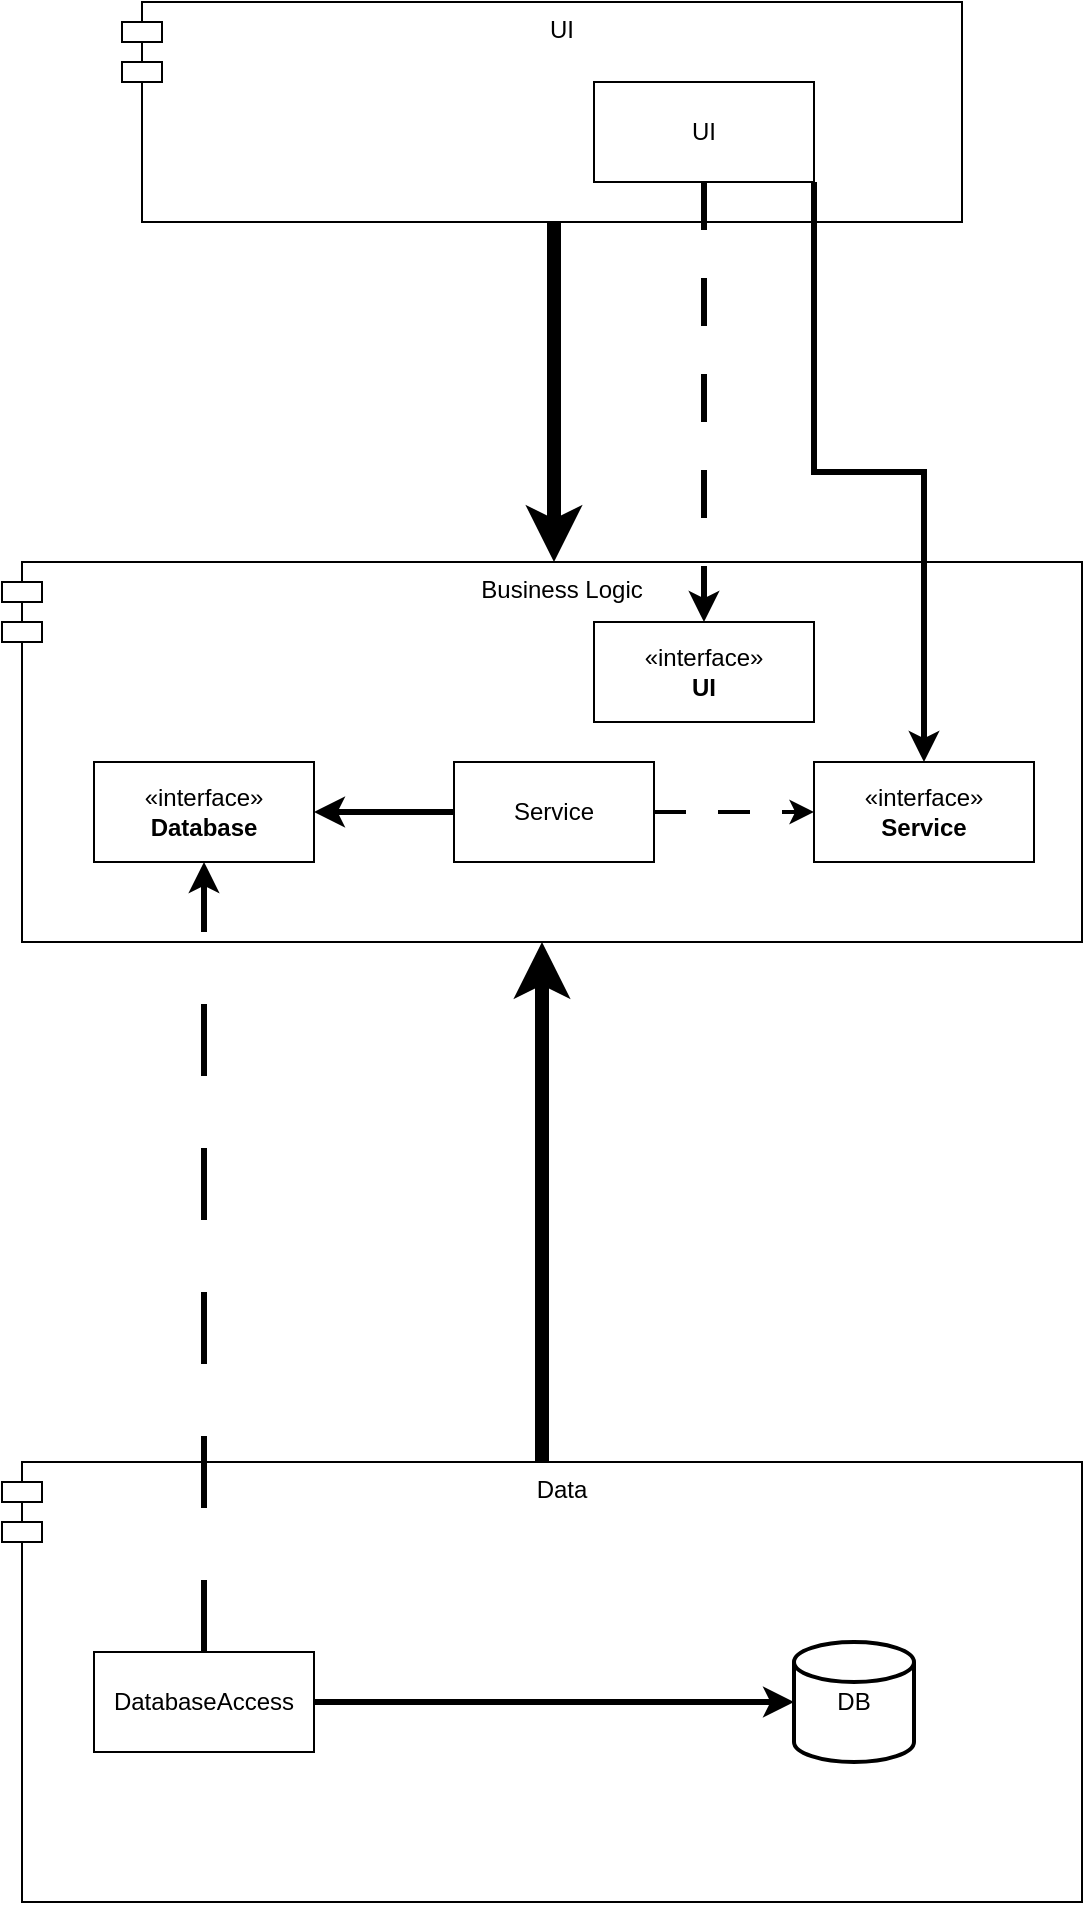 <mxfile version="24.2.2" type="device">
  <diagram name="1 oldal" id="MYUO55xcq4zvLgNOJu1v">
    <mxGraphModel dx="2074" dy="1187" grid="1" gridSize="10" guides="1" tooltips="1" connect="1" arrows="1" fold="1" page="1" pageScale="1" pageWidth="827" pageHeight="1169" math="0" shadow="0">
      <root>
        <mxCell id="0" />
        <mxCell id="1" parent="0" />
        <mxCell id="wBleVpsHRwy3BkGDFO7Y-3" style="edgeStyle=orthogonalEdgeStyle;rounded=0;orthogonalLoop=1;jettySize=auto;html=1;strokeWidth=7;" edge="1" parent="1">
          <mxGeometry relative="1" as="geometry">
            <mxPoint x="426" y="180" as="sourcePoint" />
            <mxPoint x="420" y="370" as="targetPoint" />
            <Array as="points">
              <mxPoint x="420" y="180" />
            </Array>
          </mxGeometry>
        </mxCell>
        <mxCell id="wBleVpsHRwy3BkGDFO7Y-1" value="UI" style="shape=module;align=left;spacingLeft=20;align=center;verticalAlign=top;whiteSpace=wrap;html=1;" vertex="1" parent="1">
          <mxGeometry x="204" y="90" width="420" height="110" as="geometry" />
        </mxCell>
        <mxCell id="wBleVpsHRwy3BkGDFO7Y-2" value="Business Logic" style="shape=module;align=left;spacingLeft=20;align=center;verticalAlign=top;whiteSpace=wrap;html=1;" vertex="1" parent="1">
          <mxGeometry x="144" y="370" width="540" height="190" as="geometry" />
        </mxCell>
        <mxCell id="wBleVpsHRwy3BkGDFO7Y-4" value="Data" style="shape=module;align=left;spacingLeft=20;align=center;verticalAlign=top;whiteSpace=wrap;html=1;" vertex="1" parent="1">
          <mxGeometry x="144" y="820" width="540" height="220" as="geometry" />
        </mxCell>
        <mxCell id="wBleVpsHRwy3BkGDFO7Y-5" style="edgeStyle=orthogonalEdgeStyle;rounded=0;orthogonalLoop=1;jettySize=auto;html=1;entryX=0.5;entryY=1;entryDx=0;entryDy=0;strokeWidth=7;exitX=0.5;exitY=0;exitDx=0;exitDy=0;" edge="1" parent="1" source="wBleVpsHRwy3BkGDFO7Y-4" target="wBleVpsHRwy3BkGDFO7Y-2">
          <mxGeometry relative="1" as="geometry">
            <mxPoint x="470" y="670" as="sourcePoint" />
            <Array as="points">
              <mxPoint x="414" y="790" />
              <mxPoint x="414" y="790" />
            </Array>
          </mxGeometry>
        </mxCell>
        <mxCell id="wBleVpsHRwy3BkGDFO7Y-10" style="edgeStyle=orthogonalEdgeStyle;rounded=0;orthogonalLoop=1;jettySize=auto;html=1;strokeWidth=3;" edge="1" parent="1" source="wBleVpsHRwy3BkGDFO7Y-7" target="wBleVpsHRwy3BkGDFO7Y-9">
          <mxGeometry relative="1" as="geometry" />
        </mxCell>
        <mxCell id="wBleVpsHRwy3BkGDFO7Y-11" style="edgeStyle=orthogonalEdgeStyle;rounded=0;orthogonalLoop=1;jettySize=auto;html=1;exitX=0.5;exitY=0;exitDx=0;exitDy=0;entryX=0.5;entryY=1;entryDx=0;entryDy=0;dashed=1;dashPattern=12 12;strokeWidth=3;" edge="1" parent="1" source="wBleVpsHRwy3BkGDFO7Y-7" target="wBleVpsHRwy3BkGDFO7Y-8">
          <mxGeometry relative="1" as="geometry" />
        </mxCell>
        <mxCell id="wBleVpsHRwy3BkGDFO7Y-7" value="DatabaseAccess" style="html=1;whiteSpace=wrap;" vertex="1" parent="1">
          <mxGeometry x="190" y="915" width="110" height="50" as="geometry" />
        </mxCell>
        <mxCell id="wBleVpsHRwy3BkGDFO7Y-8" value="«interface»&lt;br&gt;&lt;b&gt;Database&lt;/b&gt;" style="html=1;whiteSpace=wrap;" vertex="1" parent="1">
          <mxGeometry x="190" y="470" width="110" height="50" as="geometry" />
        </mxCell>
        <mxCell id="wBleVpsHRwy3BkGDFO7Y-9" value="DB" style="strokeWidth=2;html=1;shape=mxgraph.flowchart.database;whiteSpace=wrap;" vertex="1" parent="1">
          <mxGeometry x="540" y="910" width="60" height="60" as="geometry" />
        </mxCell>
        <mxCell id="wBleVpsHRwy3BkGDFO7Y-18" style="edgeStyle=orthogonalEdgeStyle;rounded=0;orthogonalLoop=1;jettySize=auto;html=1;entryX=0;entryY=0.5;entryDx=0;entryDy=0;dashed=1;dashPattern=8 8;strokeWidth=2;" edge="1" parent="1" source="wBleVpsHRwy3BkGDFO7Y-12" target="wBleVpsHRwy3BkGDFO7Y-16">
          <mxGeometry relative="1" as="geometry" />
        </mxCell>
        <mxCell id="wBleVpsHRwy3BkGDFO7Y-19" style="edgeStyle=orthogonalEdgeStyle;rounded=0;orthogonalLoop=1;jettySize=auto;html=1;exitX=0;exitY=0.5;exitDx=0;exitDy=0;strokeWidth=3;" edge="1" parent="1" source="wBleVpsHRwy3BkGDFO7Y-12" target="wBleVpsHRwy3BkGDFO7Y-8">
          <mxGeometry relative="1" as="geometry" />
        </mxCell>
        <mxCell id="wBleVpsHRwy3BkGDFO7Y-12" value="Service" style="html=1;whiteSpace=wrap;" vertex="1" parent="1">
          <mxGeometry x="370" y="470" width="100" height="50" as="geometry" />
        </mxCell>
        <mxCell id="wBleVpsHRwy3BkGDFO7Y-13" value="«interface»&lt;br&gt;&lt;b&gt;UI&lt;/b&gt;" style="html=1;whiteSpace=wrap;" vertex="1" parent="1">
          <mxGeometry x="440" y="400" width="110" height="50" as="geometry" />
        </mxCell>
        <mxCell id="wBleVpsHRwy3BkGDFO7Y-15" style="edgeStyle=orthogonalEdgeStyle;rounded=0;orthogonalLoop=1;jettySize=auto;html=1;exitX=0.5;exitY=1;exitDx=0;exitDy=0;strokeWidth=3;dashed=1;dashPattern=8 8;" edge="1" parent="1" source="wBleVpsHRwy3BkGDFO7Y-14" target="wBleVpsHRwy3BkGDFO7Y-13">
          <mxGeometry relative="1" as="geometry" />
        </mxCell>
        <mxCell id="wBleVpsHRwy3BkGDFO7Y-17" style="edgeStyle=orthogonalEdgeStyle;rounded=0;orthogonalLoop=1;jettySize=auto;html=1;exitX=1;exitY=1;exitDx=0;exitDy=0;strokeWidth=3;" edge="1" parent="1" source="wBleVpsHRwy3BkGDFO7Y-14" target="wBleVpsHRwy3BkGDFO7Y-16">
          <mxGeometry relative="1" as="geometry" />
        </mxCell>
        <mxCell id="wBleVpsHRwy3BkGDFO7Y-14" value="UI" style="html=1;whiteSpace=wrap;" vertex="1" parent="1">
          <mxGeometry x="440" y="130" width="110" height="50" as="geometry" />
        </mxCell>
        <mxCell id="wBleVpsHRwy3BkGDFO7Y-16" value="«interface»&lt;br&gt;&lt;b&gt;Service&lt;/b&gt;" style="html=1;whiteSpace=wrap;" vertex="1" parent="1">
          <mxGeometry x="550" y="470" width="110" height="50" as="geometry" />
        </mxCell>
      </root>
    </mxGraphModel>
  </diagram>
</mxfile>
